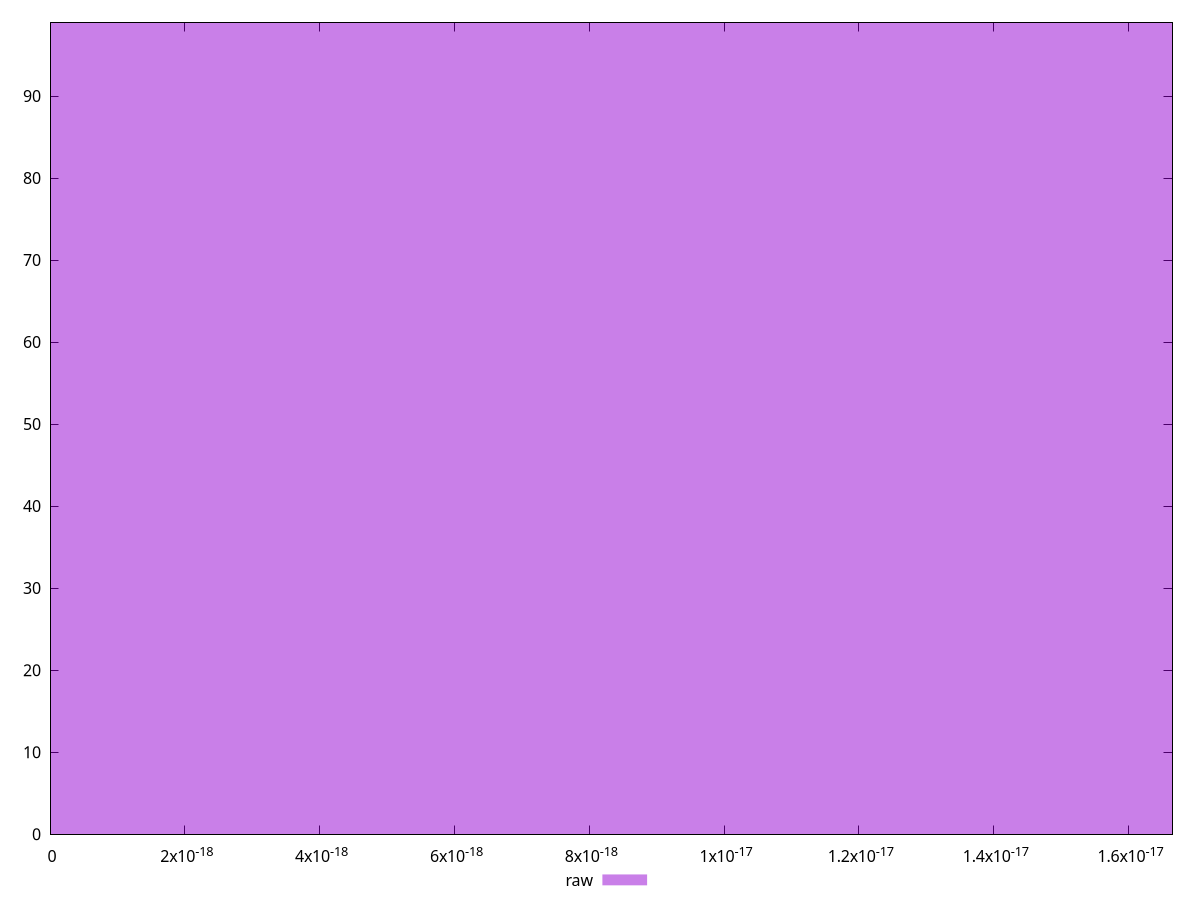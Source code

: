 reset

$raw <<EOF
0 99
EOF

set key outside below
set boxwidth 0.1
set xrange [0:1.6653345369377347e-17]
set yrange [0:99]
set trange [0:99]
set style fill transparent solid 0.5 noborder
set terminal svg size 640, 490 enhanced background rgb 'white'
set output "reports/report_00030_2021-02-24T20-42-31.540Z/meta/score-difference/samples/card/raw/histogram.svg"

plot $raw title "raw" with boxes

reset
